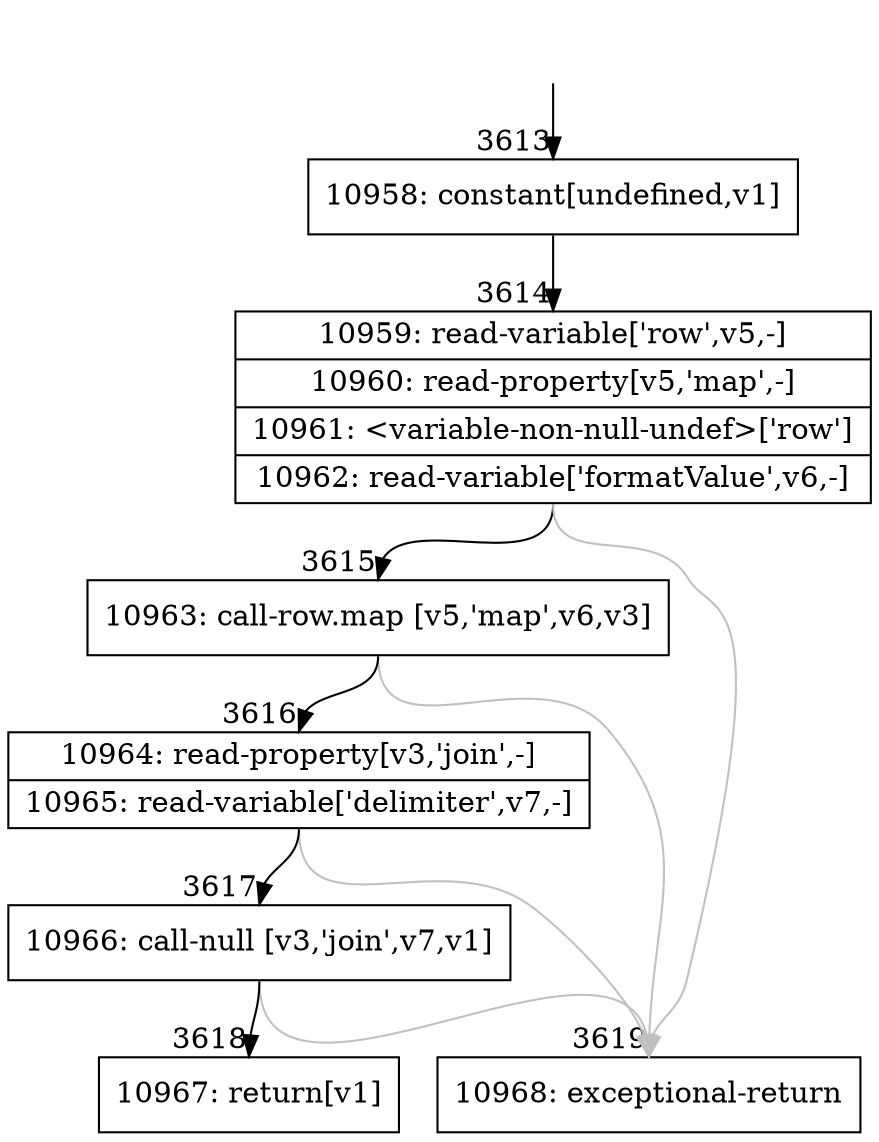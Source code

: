 digraph {
rankdir="TD"
BB_entry333[shape=none,label=""];
BB_entry333 -> BB3613 [tailport=s, headport=n, headlabel="    3613"]
BB3613 [shape=record label="{10958: constant[undefined,v1]}" ] 
BB3613 -> BB3614 [tailport=s, headport=n, headlabel="      3614"]
BB3614 [shape=record label="{10959: read-variable['row',v5,-]|10960: read-property[v5,'map',-]|10961: \<variable-non-null-undef\>['row']|10962: read-variable['formatValue',v6,-]}" ] 
BB3614 -> BB3615 [tailport=s, headport=n, headlabel="      3615"]
BB3614 -> BB3619 [tailport=s, headport=n, color=gray, headlabel="      3619"]
BB3615 [shape=record label="{10963: call-row.map [v5,'map',v6,v3]}" ] 
BB3615 -> BB3616 [tailport=s, headport=n, headlabel="      3616"]
BB3615 -> BB3619 [tailport=s, headport=n, color=gray]
BB3616 [shape=record label="{10964: read-property[v3,'join',-]|10965: read-variable['delimiter',v7,-]}" ] 
BB3616 -> BB3617 [tailport=s, headport=n, headlabel="      3617"]
BB3616 -> BB3619 [tailport=s, headport=n, color=gray]
BB3617 [shape=record label="{10966: call-null [v3,'join',v7,v1]}" ] 
BB3617 -> BB3618 [tailport=s, headport=n, headlabel="      3618"]
BB3617 -> BB3619 [tailport=s, headport=n, color=gray]
BB3618 [shape=record label="{10967: return[v1]}" ] 
BB3619 [shape=record label="{10968: exceptional-return}" ] 
//#$~ 2109
}
